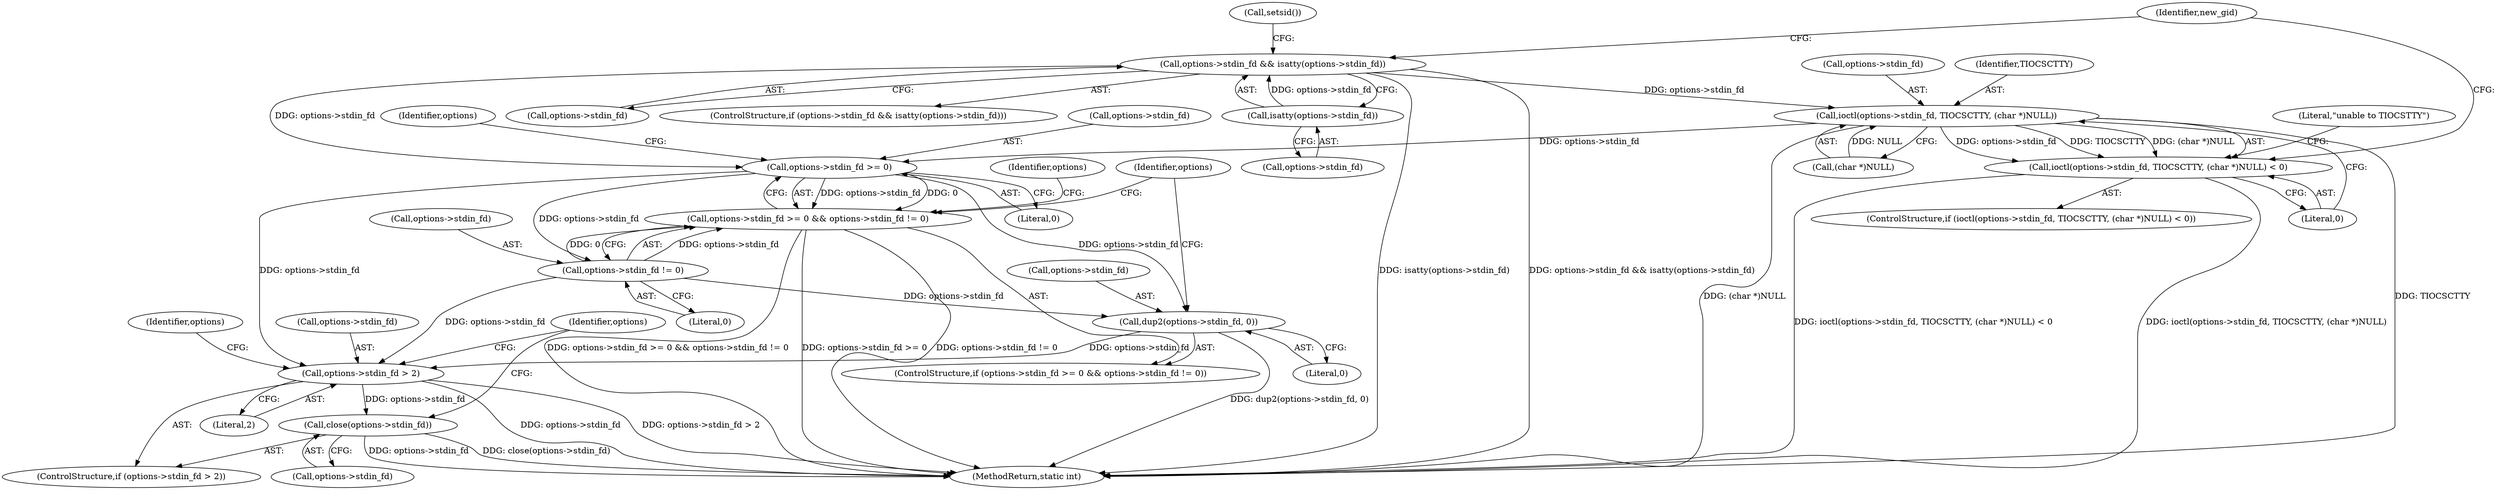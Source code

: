 digraph "0_lxc_5c3fcae78b63ac9dd56e36075903921bd9461f9e@API" {
"1000345" [label="(Call,options->stdin_fd && isatty(options->stdin_fd))"];
"1000349" [label="(Call,isatty(options->stdin_fd))"];
"1000369" [label="(Call,ioctl(options->stdin_fd, TIOCSCTTY, (char *)NULL))"];
"1000368" [label="(Call,ioctl(options->stdin_fd, TIOCSCTTY, (char *)NULL) < 0)"];
"1000590" [label="(Call,options->stdin_fd >= 0)"];
"1000589" [label="(Call,options->stdin_fd >= 0 && options->stdin_fd != 0)"];
"1000595" [label="(Call,options->stdin_fd != 0)"];
"1000600" [label="(Call,dup2(options->stdin_fd, 0))"];
"1000640" [label="(Call,options->stdin_fd > 2)"];
"1000645" [label="(Call,close(options->stdin_fd))"];
"1000596" [label="(Call,options->stdin_fd)"];
"1000604" [label="(Literal,0)"];
"1000367" [label="(ControlStructure,if (ioctl(options->stdin_fd, TIOCSCTTY, (char *)NULL) < 0))"];
"1000369" [label="(Call,ioctl(options->stdin_fd, TIOCSCTTY, (char *)NULL))"];
"1000350" [label="(Call,options->stdin_fd)"];
"1000594" [label="(Literal,0)"];
"1000597" [label="(Identifier,options)"];
"1000599" [label="(Literal,0)"];
"1000374" [label="(Call,(char *)NULL)"];
"1000349" [label="(Call,isatty(options->stdin_fd))"];
"1000591" [label="(Call,options->stdin_fd)"];
"1000609" [label="(Identifier,options)"];
"1000368" [label="(Call,ioctl(options->stdin_fd, TIOCSCTTY, (char *)NULL) < 0)"];
"1000646" [label="(Call,options->stdin_fd)"];
"1000345" [label="(Call,options->stdin_fd && isatty(options->stdin_fd))"];
"1000356" [label="(Call,setsid())"];
"1000639" [label="(ControlStructure,if (options->stdin_fd > 2))"];
"1000589" [label="(Call,options->stdin_fd >= 0 && options->stdin_fd != 0)"];
"1000380" [label="(Literal,\"unable to TIOCSTTY\")"];
"1000602" [label="(Identifier,options)"];
"1000390" [label="(Identifier,new_gid)"];
"1000346" [label="(Call,options->stdin_fd)"];
"1000588" [label="(ControlStructure,if (options->stdin_fd >= 0 && options->stdin_fd != 0))"];
"1000645" [label="(Call,close(options->stdin_fd))"];
"1000595" [label="(Call,options->stdin_fd != 0)"];
"1000641" [label="(Call,options->stdin_fd)"];
"1000370" [label="(Call,options->stdin_fd)"];
"1000373" [label="(Identifier,TIOCSCTTY)"];
"1000344" [label="(ControlStructure,if (options->stdin_fd && isatty(options->stdin_fd)))"];
"1000647" [label="(Identifier,options)"];
"1000640" [label="(Call,options->stdin_fd > 2)"];
"1000652" [label="(Identifier,options)"];
"1000377" [label="(Literal,0)"];
"1000644" [label="(Literal,2)"];
"1000590" [label="(Call,options->stdin_fd >= 0)"];
"1000600" [label="(Call,dup2(options->stdin_fd, 0))"];
"1000601" [label="(Call,options->stdin_fd)"];
"1000711" [label="(MethodReturn,static int)"];
"1000345" -> "1000344"  [label="AST: "];
"1000345" -> "1000346"  [label="CFG: "];
"1000345" -> "1000349"  [label="CFG: "];
"1000346" -> "1000345"  [label="AST: "];
"1000349" -> "1000345"  [label="AST: "];
"1000356" -> "1000345"  [label="CFG: "];
"1000390" -> "1000345"  [label="CFG: "];
"1000345" -> "1000711"  [label="DDG: isatty(options->stdin_fd)"];
"1000345" -> "1000711"  [label="DDG: options->stdin_fd && isatty(options->stdin_fd)"];
"1000349" -> "1000345"  [label="DDG: options->stdin_fd"];
"1000345" -> "1000369"  [label="DDG: options->stdin_fd"];
"1000345" -> "1000590"  [label="DDG: options->stdin_fd"];
"1000349" -> "1000350"  [label="CFG: "];
"1000350" -> "1000349"  [label="AST: "];
"1000369" -> "1000368"  [label="AST: "];
"1000369" -> "1000374"  [label="CFG: "];
"1000370" -> "1000369"  [label="AST: "];
"1000373" -> "1000369"  [label="AST: "];
"1000374" -> "1000369"  [label="AST: "];
"1000377" -> "1000369"  [label="CFG: "];
"1000369" -> "1000711"  [label="DDG: TIOCSCTTY"];
"1000369" -> "1000711"  [label="DDG: (char *)NULL"];
"1000369" -> "1000368"  [label="DDG: options->stdin_fd"];
"1000369" -> "1000368"  [label="DDG: TIOCSCTTY"];
"1000369" -> "1000368"  [label="DDG: (char *)NULL"];
"1000374" -> "1000369"  [label="DDG: NULL"];
"1000369" -> "1000590"  [label="DDG: options->stdin_fd"];
"1000368" -> "1000367"  [label="AST: "];
"1000368" -> "1000377"  [label="CFG: "];
"1000377" -> "1000368"  [label="AST: "];
"1000380" -> "1000368"  [label="CFG: "];
"1000390" -> "1000368"  [label="CFG: "];
"1000368" -> "1000711"  [label="DDG: ioctl(options->stdin_fd, TIOCSCTTY, (char *)NULL)"];
"1000368" -> "1000711"  [label="DDG: ioctl(options->stdin_fd, TIOCSCTTY, (char *)NULL) < 0"];
"1000590" -> "1000589"  [label="AST: "];
"1000590" -> "1000594"  [label="CFG: "];
"1000591" -> "1000590"  [label="AST: "];
"1000594" -> "1000590"  [label="AST: "];
"1000597" -> "1000590"  [label="CFG: "];
"1000589" -> "1000590"  [label="CFG: "];
"1000590" -> "1000589"  [label="DDG: options->stdin_fd"];
"1000590" -> "1000589"  [label="DDG: 0"];
"1000590" -> "1000595"  [label="DDG: options->stdin_fd"];
"1000590" -> "1000600"  [label="DDG: options->stdin_fd"];
"1000590" -> "1000640"  [label="DDG: options->stdin_fd"];
"1000589" -> "1000588"  [label="AST: "];
"1000589" -> "1000595"  [label="CFG: "];
"1000595" -> "1000589"  [label="AST: "];
"1000602" -> "1000589"  [label="CFG: "];
"1000609" -> "1000589"  [label="CFG: "];
"1000589" -> "1000711"  [label="DDG: options->stdin_fd >= 0 && options->stdin_fd != 0"];
"1000589" -> "1000711"  [label="DDG: options->stdin_fd != 0"];
"1000589" -> "1000711"  [label="DDG: options->stdin_fd >= 0"];
"1000595" -> "1000589"  [label="DDG: options->stdin_fd"];
"1000595" -> "1000589"  [label="DDG: 0"];
"1000595" -> "1000599"  [label="CFG: "];
"1000596" -> "1000595"  [label="AST: "];
"1000599" -> "1000595"  [label="AST: "];
"1000595" -> "1000600"  [label="DDG: options->stdin_fd"];
"1000595" -> "1000640"  [label="DDG: options->stdin_fd"];
"1000600" -> "1000588"  [label="AST: "];
"1000600" -> "1000604"  [label="CFG: "];
"1000601" -> "1000600"  [label="AST: "];
"1000604" -> "1000600"  [label="AST: "];
"1000609" -> "1000600"  [label="CFG: "];
"1000600" -> "1000711"  [label="DDG: dup2(options->stdin_fd, 0)"];
"1000600" -> "1000640"  [label="DDG: options->stdin_fd"];
"1000640" -> "1000639"  [label="AST: "];
"1000640" -> "1000644"  [label="CFG: "];
"1000641" -> "1000640"  [label="AST: "];
"1000644" -> "1000640"  [label="AST: "];
"1000647" -> "1000640"  [label="CFG: "];
"1000652" -> "1000640"  [label="CFG: "];
"1000640" -> "1000711"  [label="DDG: options->stdin_fd"];
"1000640" -> "1000711"  [label="DDG: options->stdin_fd > 2"];
"1000640" -> "1000645"  [label="DDG: options->stdin_fd"];
"1000645" -> "1000639"  [label="AST: "];
"1000645" -> "1000646"  [label="CFG: "];
"1000646" -> "1000645"  [label="AST: "];
"1000652" -> "1000645"  [label="CFG: "];
"1000645" -> "1000711"  [label="DDG: options->stdin_fd"];
"1000645" -> "1000711"  [label="DDG: close(options->stdin_fd)"];
}
